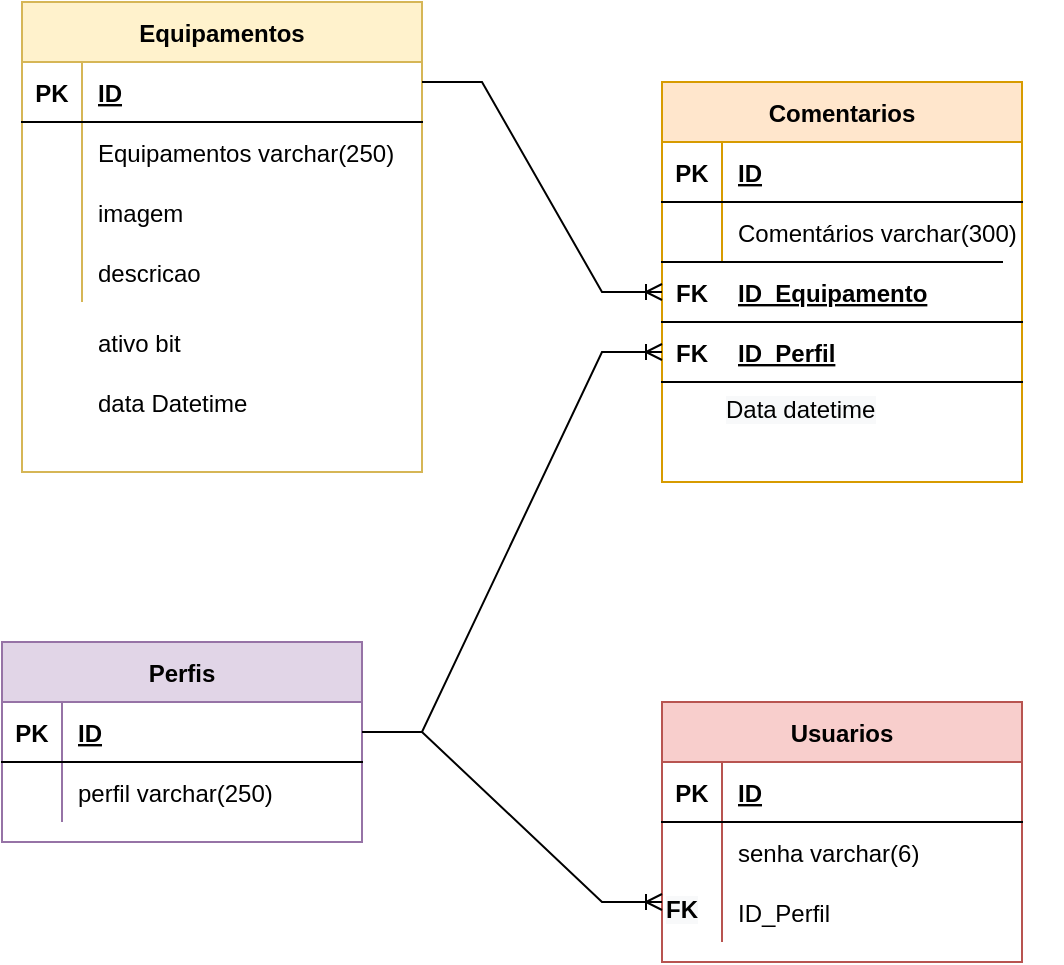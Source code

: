 <mxfile version="16.5.2" type="device" pages="2"><diagram id="Rhf1MVaJrxbI-EOl1gcf" name="Page-1"><mxGraphModel dx="898" dy="510" grid="1" gridSize="10" guides="1" tooltips="1" connect="1" arrows="1" fold="1" page="1" pageScale="1" pageWidth="827" pageHeight="1169" math="0" shadow="0"><root><mxCell id="0"/><mxCell id="1" parent="0"/><mxCell id="R2rygd52Bhd-hpBBWZIe-1" value="Equipamentos" style="shape=table;startSize=30;container=1;collapsible=1;childLayout=tableLayout;fixedRows=1;rowLines=0;fontStyle=1;align=center;resizeLast=1;fillColor=#fff2cc;strokeColor=#d6b656;" vertex="1" parent="1"><mxGeometry x="60" y="90" width="200" height="235" as="geometry"/></mxCell><mxCell id="R2rygd52Bhd-hpBBWZIe-2" value="" style="shape=tableRow;horizontal=0;startSize=0;swimlaneHead=0;swimlaneBody=0;fillColor=none;collapsible=0;dropTarget=0;points=[[0,0.5],[1,0.5]];portConstraint=eastwest;top=0;left=0;right=0;bottom=1;" vertex="1" parent="R2rygd52Bhd-hpBBWZIe-1"><mxGeometry y="30" width="200" height="30" as="geometry"/></mxCell><mxCell id="R2rygd52Bhd-hpBBWZIe-3" value="PK" style="shape=partialRectangle;connectable=0;fillColor=none;top=0;left=0;bottom=0;right=0;fontStyle=1;overflow=hidden;" vertex="1" parent="R2rygd52Bhd-hpBBWZIe-2"><mxGeometry width="30" height="30" as="geometry"><mxRectangle width="30" height="30" as="alternateBounds"/></mxGeometry></mxCell><mxCell id="R2rygd52Bhd-hpBBWZIe-4" value="ID" style="shape=partialRectangle;connectable=0;fillColor=none;top=0;left=0;bottom=0;right=0;align=left;spacingLeft=6;fontStyle=5;overflow=hidden;" vertex="1" parent="R2rygd52Bhd-hpBBWZIe-2"><mxGeometry x="30" width="170" height="30" as="geometry"><mxRectangle width="170" height="30" as="alternateBounds"/></mxGeometry></mxCell><mxCell id="R2rygd52Bhd-hpBBWZIe-5" value="" style="shape=tableRow;horizontal=0;startSize=0;swimlaneHead=0;swimlaneBody=0;fillColor=none;collapsible=0;dropTarget=0;points=[[0,0.5],[1,0.5]];portConstraint=eastwest;top=0;left=0;right=0;bottom=0;" vertex="1" parent="R2rygd52Bhd-hpBBWZIe-1"><mxGeometry y="60" width="200" height="30" as="geometry"/></mxCell><mxCell id="R2rygd52Bhd-hpBBWZIe-6" value="" style="shape=partialRectangle;connectable=0;fillColor=none;top=0;left=0;bottom=0;right=0;editable=1;overflow=hidden;" vertex="1" parent="R2rygd52Bhd-hpBBWZIe-5"><mxGeometry width="30" height="30" as="geometry"><mxRectangle width="30" height="30" as="alternateBounds"/></mxGeometry></mxCell><mxCell id="R2rygd52Bhd-hpBBWZIe-7" value="Equipamentos varchar(250)" style="shape=partialRectangle;connectable=0;fillColor=none;top=0;left=0;bottom=0;right=0;align=left;spacingLeft=6;overflow=hidden;" vertex="1" parent="R2rygd52Bhd-hpBBWZIe-5"><mxGeometry x="30" width="170" height="30" as="geometry"><mxRectangle width="170" height="30" as="alternateBounds"/></mxGeometry></mxCell><mxCell id="R2rygd52Bhd-hpBBWZIe-8" value="" style="shape=tableRow;horizontal=0;startSize=0;swimlaneHead=0;swimlaneBody=0;fillColor=none;collapsible=0;dropTarget=0;points=[[0,0.5],[1,0.5]];portConstraint=eastwest;top=0;left=0;right=0;bottom=0;" vertex="1" parent="R2rygd52Bhd-hpBBWZIe-1"><mxGeometry y="90" width="200" height="30" as="geometry"/></mxCell><mxCell id="R2rygd52Bhd-hpBBWZIe-9" value="" style="shape=partialRectangle;connectable=0;fillColor=none;top=0;left=0;bottom=0;right=0;editable=1;overflow=hidden;" vertex="1" parent="R2rygd52Bhd-hpBBWZIe-8"><mxGeometry width="30" height="30" as="geometry"><mxRectangle width="30" height="30" as="alternateBounds"/></mxGeometry></mxCell><mxCell id="R2rygd52Bhd-hpBBWZIe-10" value="imagem " style="shape=partialRectangle;connectable=0;fillColor=none;top=0;left=0;bottom=0;right=0;align=left;spacingLeft=6;overflow=hidden;" vertex="1" parent="R2rygd52Bhd-hpBBWZIe-8"><mxGeometry x="30" width="170" height="30" as="geometry"><mxRectangle width="170" height="30" as="alternateBounds"/></mxGeometry></mxCell><mxCell id="R2rygd52Bhd-hpBBWZIe-11" value="" style="shape=tableRow;horizontal=0;startSize=0;swimlaneHead=0;swimlaneBody=0;fillColor=none;collapsible=0;dropTarget=0;points=[[0,0.5],[1,0.5]];portConstraint=eastwest;top=0;left=0;right=0;bottom=0;" vertex="1" parent="R2rygd52Bhd-hpBBWZIe-1"><mxGeometry y="120" width="200" height="30" as="geometry"/></mxCell><mxCell id="R2rygd52Bhd-hpBBWZIe-12" value="" style="shape=partialRectangle;connectable=0;fillColor=none;top=0;left=0;bottom=0;right=0;editable=1;overflow=hidden;" vertex="1" parent="R2rygd52Bhd-hpBBWZIe-11"><mxGeometry width="30" height="30" as="geometry"><mxRectangle width="30" height="30" as="alternateBounds"/></mxGeometry></mxCell><mxCell id="R2rygd52Bhd-hpBBWZIe-13" value="descricao" style="shape=partialRectangle;connectable=0;fillColor=none;top=0;left=0;bottom=0;right=0;align=left;spacingLeft=6;overflow=hidden;" vertex="1" parent="R2rygd52Bhd-hpBBWZIe-11"><mxGeometry x="30" width="170" height="30" as="geometry"><mxRectangle width="170" height="30" as="alternateBounds"/></mxGeometry></mxCell><mxCell id="R2rygd52Bhd-hpBBWZIe-26" value="Usuarios" style="shape=table;startSize=30;container=1;collapsible=1;childLayout=tableLayout;fixedRows=1;rowLines=0;fontStyle=1;align=center;resizeLast=1;fillColor=#f8cecc;strokeColor=#b85450;" vertex="1" parent="1"><mxGeometry x="380" y="440" width="180" height="130" as="geometry"/></mxCell><mxCell id="R2rygd52Bhd-hpBBWZIe-27" value="" style="shape=tableRow;horizontal=0;startSize=0;swimlaneHead=0;swimlaneBody=0;fillColor=none;collapsible=0;dropTarget=0;points=[[0,0.5],[1,0.5]];portConstraint=eastwest;top=0;left=0;right=0;bottom=1;" vertex="1" parent="R2rygd52Bhd-hpBBWZIe-26"><mxGeometry y="30" width="180" height="30" as="geometry"/></mxCell><mxCell id="R2rygd52Bhd-hpBBWZIe-28" value="PK" style="shape=partialRectangle;connectable=0;fillColor=none;top=0;left=0;bottom=0;right=0;fontStyle=1;overflow=hidden;" vertex="1" parent="R2rygd52Bhd-hpBBWZIe-27"><mxGeometry width="30" height="30" as="geometry"><mxRectangle width="30" height="30" as="alternateBounds"/></mxGeometry></mxCell><mxCell id="R2rygd52Bhd-hpBBWZIe-29" value="ID" style="shape=partialRectangle;connectable=0;fillColor=none;top=0;left=0;bottom=0;right=0;align=left;spacingLeft=6;fontStyle=5;overflow=hidden;" vertex="1" parent="R2rygd52Bhd-hpBBWZIe-27"><mxGeometry x="30" width="150" height="30" as="geometry"><mxRectangle width="150" height="30" as="alternateBounds"/></mxGeometry></mxCell><mxCell id="R2rygd52Bhd-hpBBWZIe-30" value="" style="shape=tableRow;horizontal=0;startSize=0;swimlaneHead=0;swimlaneBody=0;fillColor=none;collapsible=0;dropTarget=0;points=[[0,0.5],[1,0.5]];portConstraint=eastwest;top=0;left=0;right=0;bottom=0;" vertex="1" parent="R2rygd52Bhd-hpBBWZIe-26"><mxGeometry y="60" width="180" height="30" as="geometry"/></mxCell><mxCell id="R2rygd52Bhd-hpBBWZIe-31" value="" style="shape=partialRectangle;connectable=0;fillColor=none;top=0;left=0;bottom=0;right=0;editable=1;overflow=hidden;" vertex="1" parent="R2rygd52Bhd-hpBBWZIe-30"><mxGeometry width="30" height="30" as="geometry"><mxRectangle width="30" height="30" as="alternateBounds"/></mxGeometry></mxCell><mxCell id="R2rygd52Bhd-hpBBWZIe-32" value="senha varchar(6)" style="shape=partialRectangle;connectable=0;fillColor=none;top=0;left=0;bottom=0;right=0;align=left;spacingLeft=6;overflow=hidden;" vertex="1" parent="R2rygd52Bhd-hpBBWZIe-30"><mxGeometry x="30" width="150" height="30" as="geometry"><mxRectangle width="150" height="30" as="alternateBounds"/></mxGeometry></mxCell><mxCell id="R2rygd52Bhd-hpBBWZIe-33" value="" style="shape=tableRow;horizontal=0;startSize=0;swimlaneHead=0;swimlaneBody=0;fillColor=none;collapsible=0;dropTarget=0;points=[[0,0.5],[1,0.5]];portConstraint=eastwest;top=0;left=0;right=0;bottom=0;" vertex="1" parent="R2rygd52Bhd-hpBBWZIe-26"><mxGeometry y="90" width="180" height="30" as="geometry"/></mxCell><mxCell id="R2rygd52Bhd-hpBBWZIe-34" value="" style="shape=partialRectangle;connectable=0;fillColor=none;top=0;left=0;bottom=0;right=0;editable=1;overflow=hidden;" vertex="1" parent="R2rygd52Bhd-hpBBWZIe-33"><mxGeometry width="30" height="30" as="geometry"><mxRectangle width="30" height="30" as="alternateBounds"/></mxGeometry></mxCell><mxCell id="R2rygd52Bhd-hpBBWZIe-35" value="ID_Perfil" style="shape=partialRectangle;connectable=0;fillColor=none;top=0;left=0;bottom=0;right=0;align=left;spacingLeft=6;overflow=hidden;" vertex="1" parent="R2rygd52Bhd-hpBBWZIe-33"><mxGeometry x="30" width="150" height="30" as="geometry"><mxRectangle width="150" height="30" as="alternateBounds"/></mxGeometry></mxCell><mxCell id="R2rygd52Bhd-hpBBWZIe-39" value="Perfis" style="shape=table;startSize=30;container=1;collapsible=1;childLayout=tableLayout;fixedRows=1;rowLines=0;fontStyle=1;align=center;resizeLast=1;fillColor=#e1d5e7;strokeColor=#9673a6;" vertex="1" parent="1"><mxGeometry x="50" y="410" width="180" height="100" as="geometry"/></mxCell><mxCell id="R2rygd52Bhd-hpBBWZIe-40" value="" style="shape=tableRow;horizontal=0;startSize=0;swimlaneHead=0;swimlaneBody=0;fillColor=none;collapsible=0;dropTarget=0;points=[[0,0.5],[1,0.5]];portConstraint=eastwest;top=0;left=0;right=0;bottom=1;" vertex="1" parent="R2rygd52Bhd-hpBBWZIe-39"><mxGeometry y="30" width="180" height="30" as="geometry"/></mxCell><mxCell id="R2rygd52Bhd-hpBBWZIe-41" value="PK" style="shape=partialRectangle;connectable=0;fillColor=none;top=0;left=0;bottom=0;right=0;fontStyle=1;overflow=hidden;" vertex="1" parent="R2rygd52Bhd-hpBBWZIe-40"><mxGeometry width="30" height="30" as="geometry"><mxRectangle width="30" height="30" as="alternateBounds"/></mxGeometry></mxCell><mxCell id="R2rygd52Bhd-hpBBWZIe-42" value="ID" style="shape=partialRectangle;connectable=0;fillColor=none;top=0;left=0;bottom=0;right=0;align=left;spacingLeft=6;fontStyle=5;overflow=hidden;" vertex="1" parent="R2rygd52Bhd-hpBBWZIe-40"><mxGeometry x="30" width="150" height="30" as="geometry"><mxRectangle width="150" height="30" as="alternateBounds"/></mxGeometry></mxCell><mxCell id="R2rygd52Bhd-hpBBWZIe-43" value="" style="shape=tableRow;horizontal=0;startSize=0;swimlaneHead=0;swimlaneBody=0;fillColor=none;collapsible=0;dropTarget=0;points=[[0,0.5],[1,0.5]];portConstraint=eastwest;top=0;left=0;right=0;bottom=0;" vertex="1" parent="R2rygd52Bhd-hpBBWZIe-39"><mxGeometry y="60" width="180" height="30" as="geometry"/></mxCell><mxCell id="R2rygd52Bhd-hpBBWZIe-44" value="" style="shape=partialRectangle;connectable=0;fillColor=none;top=0;left=0;bottom=0;right=0;editable=1;overflow=hidden;" vertex="1" parent="R2rygd52Bhd-hpBBWZIe-43"><mxGeometry width="30" height="30" as="geometry"><mxRectangle width="30" height="30" as="alternateBounds"/></mxGeometry></mxCell><mxCell id="R2rygd52Bhd-hpBBWZIe-45" value="perfil varchar(250)" style="shape=partialRectangle;connectable=0;fillColor=none;top=0;left=0;bottom=0;right=0;align=left;spacingLeft=6;overflow=hidden;" vertex="1" parent="R2rygd52Bhd-hpBBWZIe-43"><mxGeometry x="30" width="150" height="30" as="geometry"><mxRectangle width="150" height="30" as="alternateBounds"/></mxGeometry></mxCell><mxCell id="R2rygd52Bhd-hpBBWZIe-52" value="Comentarios" style="shape=table;startSize=30;container=1;collapsible=1;childLayout=tableLayout;fixedRows=1;rowLines=0;fontStyle=1;align=center;resizeLast=1;fillColor=#ffe6cc;strokeColor=#d79b00;" vertex="1" parent="1"><mxGeometry x="380" y="130" width="180" height="200" as="geometry"/></mxCell><mxCell id="R2rygd52Bhd-hpBBWZIe-53" value="" style="shape=tableRow;horizontal=0;startSize=0;swimlaneHead=0;swimlaneBody=0;fillColor=none;collapsible=0;dropTarget=0;points=[[0,0.5],[1,0.5]];portConstraint=eastwest;top=0;left=0;right=0;bottom=1;" vertex="1" parent="R2rygd52Bhd-hpBBWZIe-52"><mxGeometry y="30" width="180" height="30" as="geometry"/></mxCell><mxCell id="R2rygd52Bhd-hpBBWZIe-54" value="PK" style="shape=partialRectangle;connectable=0;fillColor=none;top=0;left=0;bottom=0;right=0;fontStyle=1;overflow=hidden;" vertex="1" parent="R2rygd52Bhd-hpBBWZIe-53"><mxGeometry width="30" height="30" as="geometry"><mxRectangle width="30" height="30" as="alternateBounds"/></mxGeometry></mxCell><mxCell id="R2rygd52Bhd-hpBBWZIe-55" value="ID" style="shape=partialRectangle;connectable=0;fillColor=none;top=0;left=0;bottom=0;right=0;align=left;spacingLeft=6;fontStyle=5;overflow=hidden;" vertex="1" parent="R2rygd52Bhd-hpBBWZIe-53"><mxGeometry x="30" width="150" height="30" as="geometry"><mxRectangle width="150" height="30" as="alternateBounds"/></mxGeometry></mxCell><mxCell id="R2rygd52Bhd-hpBBWZIe-56" value="" style="shape=tableRow;horizontal=0;startSize=0;swimlaneHead=0;swimlaneBody=0;fillColor=none;collapsible=0;dropTarget=0;points=[[0,0.5],[1,0.5]];portConstraint=eastwest;top=0;left=0;right=0;bottom=0;" vertex="1" parent="R2rygd52Bhd-hpBBWZIe-52"><mxGeometry y="60" width="180" height="30" as="geometry"/></mxCell><mxCell id="R2rygd52Bhd-hpBBWZIe-57" value="" style="shape=partialRectangle;connectable=0;fillColor=none;top=0;left=0;bottom=0;right=0;editable=1;overflow=hidden;" vertex="1" parent="R2rygd52Bhd-hpBBWZIe-56"><mxGeometry width="30" height="30" as="geometry"><mxRectangle width="30" height="30" as="alternateBounds"/></mxGeometry></mxCell><mxCell id="R2rygd52Bhd-hpBBWZIe-58" value="Comentários varchar(300)" style="shape=partialRectangle;connectable=0;fillColor=none;top=0;left=0;bottom=0;right=0;align=left;spacingLeft=6;overflow=hidden;" vertex="1" parent="R2rygd52Bhd-hpBBWZIe-56"><mxGeometry x="30" width="150" height="30" as="geometry"><mxRectangle width="150" height="30" as="alternateBounds"/></mxGeometry></mxCell><mxCell id="R2rygd52Bhd-hpBBWZIe-69" value="" style="shape=tableRow;horizontal=0;startSize=0;swimlaneHead=0;swimlaneBody=0;fillColor=none;collapsible=0;dropTarget=0;points=[[0,0.5],[1,0.5]];portConstraint=eastwest;top=0;left=0;right=0;bottom=1;" vertex="1" parent="1"><mxGeometry x="380" y="160" width="170" height="30" as="geometry"/></mxCell><mxCell id="R2rygd52Bhd-hpBBWZIe-72" value="" style="shape=tableRow;horizontal=0;startSize=0;swimlaneHead=0;swimlaneBody=0;fillColor=none;collapsible=0;dropTarget=0;points=[[0,0.5],[1,0.5]];portConstraint=eastwest;top=0;left=0;right=0;bottom=1;" vertex="1" parent="1"><mxGeometry x="380" y="220" width="180" height="30" as="geometry"/></mxCell><mxCell id="R2rygd52Bhd-hpBBWZIe-73" value="FK" style="shape=partialRectangle;connectable=0;fillColor=none;top=0;left=0;bottom=0;right=0;fontStyle=1;overflow=hidden;" vertex="1" parent="R2rygd52Bhd-hpBBWZIe-72"><mxGeometry width="30" height="30" as="geometry"><mxRectangle width="30" height="30" as="alternateBounds"/></mxGeometry></mxCell><mxCell id="R2rygd52Bhd-hpBBWZIe-74" value="ID_Equipamento" style="shape=partialRectangle;connectable=0;fillColor=none;top=0;left=0;bottom=0;right=0;align=left;spacingLeft=6;fontStyle=5;overflow=hidden;" vertex="1" parent="R2rygd52Bhd-hpBBWZIe-72"><mxGeometry x="30" width="150" height="30" as="geometry"><mxRectangle width="150" height="30" as="alternateBounds"/></mxGeometry></mxCell><mxCell id="R2rygd52Bhd-hpBBWZIe-75" value="" style="shape=tableRow;horizontal=0;startSize=0;swimlaneHead=0;swimlaneBody=0;fillColor=none;collapsible=0;dropTarget=0;points=[[0,0.5],[1,0.5]];portConstraint=eastwest;top=0;left=0;right=0;bottom=1;" vertex="1" parent="1"><mxGeometry x="380" y="190" width="170" height="30" as="geometry"/></mxCell><mxCell id="R2rygd52Bhd-hpBBWZIe-76" value="" style="shape=tableRow;horizontal=0;startSize=0;swimlaneHead=0;swimlaneBody=0;fillColor=none;collapsible=0;dropTarget=0;points=[[0,0.5],[1,0.5]];portConstraint=eastwest;top=0;left=0;right=0;bottom=1;" vertex="1" parent="1"><mxGeometry x="380" y="250" width="180" height="30" as="geometry"/></mxCell><mxCell id="R2rygd52Bhd-hpBBWZIe-77" value="FK" style="shape=partialRectangle;connectable=0;fillColor=none;top=0;left=0;bottom=0;right=0;fontStyle=1;overflow=hidden;" vertex="1" parent="R2rygd52Bhd-hpBBWZIe-76"><mxGeometry width="30" height="30" as="geometry"><mxRectangle width="30" height="30" as="alternateBounds"/></mxGeometry></mxCell><mxCell id="R2rygd52Bhd-hpBBWZIe-78" value="ID_Perfil" style="shape=partialRectangle;connectable=0;fillColor=none;top=0;left=0;bottom=0;right=0;align=left;spacingLeft=6;fontStyle=5;overflow=hidden;" vertex="1" parent="R2rygd52Bhd-hpBBWZIe-76"><mxGeometry x="30" width="150" height="30" as="geometry"><mxRectangle width="150" height="30" as="alternateBounds"/></mxGeometry></mxCell><mxCell id="R2rygd52Bhd-hpBBWZIe-79" value="&lt;span style=&quot;color: rgb(0 , 0 , 0) ; font-family: &amp;#34;helvetica&amp;#34; ; font-size: 12px ; font-style: normal ; font-weight: 400 ; letter-spacing: normal ; text-align: left ; text-indent: 0px ; text-transform: none ; word-spacing: 0px ; background-color: rgb(248 , 249 , 250) ; display: inline ; float: none&quot;&gt;Data datetime&lt;/span&gt;" style="text;whiteSpace=wrap;html=1;" vertex="1" parent="1"><mxGeometry x="410" y="280" width="170" height="30" as="geometry"/></mxCell><mxCell id="R2rygd52Bhd-hpBBWZIe-81" value="&lt;span style=&quot;color: rgb(0, 0, 0); font-family: helvetica; font-size: 12px; font-style: normal; font-weight: 700; letter-spacing: normal; text-align: center; text-indent: 0px; text-transform: none; word-spacing: 0px; background-color: rgb(248, 249, 250); display: inline; float: none;&quot;&gt;FK&lt;/span&gt;" style="text;whiteSpace=wrap;html=1;" vertex="1" parent="1"><mxGeometry x="380" y="530" width="54" height="20" as="geometry"/></mxCell><mxCell id="R2rygd52Bhd-hpBBWZIe-82" value="" style="shape=tableRow;horizontal=0;startSize=0;swimlaneHead=0;swimlaneBody=0;fillColor=none;collapsible=0;dropTarget=0;points=[[0,0.5],[1,0.5]];portConstraint=eastwest;top=0;left=0;right=0;bottom=0;" vertex="1" parent="1"><mxGeometry x="60" y="245" width="200" height="30" as="geometry"/></mxCell><mxCell id="R2rygd52Bhd-hpBBWZIe-83" value="" style="shape=partialRectangle;connectable=0;fillColor=none;top=0;left=0;bottom=0;right=0;editable=1;overflow=hidden;" vertex="1" parent="R2rygd52Bhd-hpBBWZIe-82"><mxGeometry width="30" height="30" as="geometry"><mxRectangle width="30" height="30" as="alternateBounds"/></mxGeometry></mxCell><mxCell id="R2rygd52Bhd-hpBBWZIe-84" value="ativo bit" style="shape=partialRectangle;connectable=0;fillColor=none;top=0;left=0;bottom=0;right=0;align=left;spacingLeft=6;overflow=hidden;" vertex="1" parent="R2rygd52Bhd-hpBBWZIe-82"><mxGeometry x="30" width="170" height="30" as="geometry"><mxRectangle width="170" height="30" as="alternateBounds"/></mxGeometry></mxCell><mxCell id="R2rygd52Bhd-hpBBWZIe-85" value="data Datetime" style="shape=partialRectangle;connectable=0;fillColor=none;top=0;left=0;bottom=0;right=0;align=left;spacingLeft=6;overflow=hidden;" vertex="1" parent="1"><mxGeometry x="90" y="275" width="170" height="30" as="geometry"><mxRectangle width="170" height="30" as="alternateBounds"/></mxGeometry></mxCell><mxCell id="R2rygd52Bhd-hpBBWZIe-86" value="" style="edgeStyle=entityRelationEdgeStyle;fontSize=12;html=1;endArrow=ERoneToMany;rounded=0;entryX=0;entryY=0.5;entryDx=0;entryDy=0;" edge="1" parent="1" target="R2rygd52Bhd-hpBBWZIe-72"><mxGeometry width="100" height="100" relative="1" as="geometry"><mxPoint x="260" y="130" as="sourcePoint"/><mxPoint x="360" y="30" as="targetPoint"/></mxGeometry></mxCell><mxCell id="R2rygd52Bhd-hpBBWZIe-87" value="" style="edgeStyle=entityRelationEdgeStyle;fontSize=12;html=1;endArrow=ERoneToMany;rounded=0;entryX=0;entryY=0.5;entryDx=0;entryDy=0;exitX=1;exitY=0.5;exitDx=0;exitDy=0;" edge="1" parent="1" source="R2rygd52Bhd-hpBBWZIe-40" target="R2rygd52Bhd-hpBBWZIe-81"><mxGeometry width="100" height="100" relative="1" as="geometry"><mxPoint x="260" y="212.5" as="sourcePoint"/><mxPoint x="380" y="317.5" as="targetPoint"/></mxGeometry></mxCell><mxCell id="R2rygd52Bhd-hpBBWZIe-88" value="" style="edgeStyle=entityRelationEdgeStyle;fontSize=12;html=1;endArrow=ERoneToMany;rounded=0;entryX=0;entryY=0.5;entryDx=0;entryDy=0;exitX=1;exitY=0.5;exitDx=0;exitDy=0;" edge="1" parent="1" source="R2rygd52Bhd-hpBBWZIe-40" target="R2rygd52Bhd-hpBBWZIe-76"><mxGeometry width="100" height="100" relative="1" as="geometry"><mxPoint x="280" y="150" as="sourcePoint"/><mxPoint x="400" y="255" as="targetPoint"/></mxGeometry></mxCell></root></mxGraphModel></diagram><diagram id="ZS88r6yzJjzq3m2MG4NJ" name="Page-2"><mxGraphModel dx="2110" dy="729" grid="1" gridSize="10" guides="1" tooltips="1" connect="1" arrows="1" fold="1" page="1" pageScale="1" pageWidth="827" pageHeight="1169" math="0" shadow="0"><root><mxCell id="rPn6YprjpCvaH5WS6ZQ4-0"/><mxCell id="rPn6YprjpCvaH5WS6ZQ4-1" parent="rPn6YprjpCvaH5WS6ZQ4-0"/><mxCell id="FHNnfEzgbARCGBZTAiEc-7" style="edgeStyle=orthogonalEdgeStyle;rounded=0;orthogonalLoop=1;jettySize=auto;html=1;entryX=0.5;entryY=0;entryDx=0;entryDy=0;" edge="1" parent="rPn6YprjpCvaH5WS6ZQ4-1" source="FHNnfEzgbARCGBZTAiEc-0" target="FHNnfEzgbARCGBZTAiEc-1"><mxGeometry relative="1" as="geometry"/></mxCell><mxCell id="FHNnfEzgbARCGBZTAiEc-0" value="" style="strokeWidth=2;html=1;shape=mxgraph.flowchart.start_2;whiteSpace=wrap;fillColor=#030303;" vertex="1" parent="rPn6YprjpCvaH5WS6ZQ4-1"><mxGeometry x="385" y="100" width="30" height="30" as="geometry"/></mxCell><mxCell id="FHNnfEzgbARCGBZTAiEc-8" style="edgeStyle=orthogonalEdgeStyle;rounded=0;orthogonalLoop=1;jettySize=auto;html=1;" edge="1" parent="rPn6YprjpCvaH5WS6ZQ4-1" source="FHNnfEzgbARCGBZTAiEc-1" target="FHNnfEzgbARCGBZTAiEc-2"><mxGeometry relative="1" as="geometry"/></mxCell><mxCell id="FHNnfEzgbARCGBZTAiEc-1" value="Logar na aplicação" style="html=1;dashed=0;whitespace=wrap;" vertex="1" parent="rPn6YprjpCvaH5WS6ZQ4-1"><mxGeometry x="330" y="200" width="140" height="80" as="geometry"/></mxCell><mxCell id="FHNnfEzgbARCGBZTAiEc-9" style="edgeStyle=orthogonalEdgeStyle;rounded=0;orthogonalLoop=1;jettySize=auto;html=1;" edge="1" parent="rPn6YprjpCvaH5WS6ZQ4-1" source="FHNnfEzgbARCGBZTAiEc-2"><mxGeometry relative="1" as="geometry"><mxPoint x="510" y="375" as="targetPoint"/></mxGeometry></mxCell><mxCell id="FHNnfEzgbARCGBZTAiEc-10" style="edgeStyle=orthogonalEdgeStyle;rounded=0;orthogonalLoop=1;jettySize=auto;html=1;entryX=1;entryY=0.5;entryDx=0;entryDy=0;" edge="1" parent="rPn6YprjpCvaH5WS6ZQ4-1" source="FHNnfEzgbARCGBZTAiEc-2" target="FHNnfEzgbARCGBZTAiEc-3"><mxGeometry relative="1" as="geometry"/></mxCell><mxCell id="FHNnfEzgbARCGBZTAiEc-2" value="Senha correta?" style="shape=rhombus;html=1;dashed=0;whitespace=wrap;perimeter=rhombusPerimeter;fillColor=#e1d5e7;strokeColor=#9673a6;" vertex="1" parent="rPn6YprjpCvaH5WS6ZQ4-1"><mxGeometry x="335" y="330" width="130" height="90" as="geometry"/></mxCell><mxCell id="FHNnfEzgbARCGBZTAiEc-11" style="edgeStyle=orthogonalEdgeStyle;rounded=0;orthogonalLoop=1;jettySize=auto;html=1;" edge="1" parent="rPn6YprjpCvaH5WS6ZQ4-1" source="FHNnfEzgbARCGBZTAiEc-3" target="FHNnfEzgbARCGBZTAiEc-5"><mxGeometry relative="1" as="geometry"/></mxCell><mxCell id="FHNnfEzgbARCGBZTAiEc-22" style="edgeStyle=orthogonalEdgeStyle;rounded=0;orthogonalLoop=1;jettySize=auto;html=1;entryX=0.5;entryY=1;entryDx=0;entryDy=0;" edge="1" parent="rPn6YprjpCvaH5WS6ZQ4-1" source="FHNnfEzgbARCGBZTAiEc-3" target="FHNnfEzgbARCGBZTAiEc-21"><mxGeometry relative="1" as="geometry"><mxPoint y="290" as="targetPoint"/></mxGeometry></mxCell><mxCell id="FHNnfEzgbARCGBZTAiEc-3" value="Listar equipamentos" style="html=1;dashed=0;whitespace=wrap;" vertex="1" parent="rPn6YprjpCvaH5WS6ZQ4-1"><mxGeometry x="120" y="340" width="150" height="70" as="geometry"/></mxCell><mxCell id="FHNnfEzgbARCGBZTAiEc-34" style="edgeStyle=orthogonalEdgeStyle;rounded=0;orthogonalLoop=1;jettySize=auto;html=1;entryX=1;entryY=0.5;entryDx=0;entryDy=0;entryPerimeter=0;" edge="1" parent="rPn6YprjpCvaH5WS6ZQ4-1" source="FHNnfEzgbARCGBZTAiEc-4" target="FHNnfEzgbARCGBZTAiEc-0"><mxGeometry relative="1" as="geometry"><Array as="points"><mxPoint x="595" y="115"/></Array></mxGeometry></mxCell><mxCell id="FHNnfEzgbARCGBZTAiEc-4" value="Retornar mensagem de erro" style="html=1;dashed=0;whitespace=wrap;" vertex="1" parent="rPn6YprjpCvaH5WS6ZQ4-1"><mxGeometry x="510" y="340" width="170" height="70" as="geometry"/></mxCell><mxCell id="FHNnfEzgbARCGBZTAiEc-16" style="edgeStyle=orthogonalEdgeStyle;rounded=0;orthogonalLoop=1;jettySize=auto;html=1;entryX=0.5;entryY=0;entryDx=0;entryDy=0;" edge="1" parent="rPn6YprjpCvaH5WS6ZQ4-1" source="FHNnfEzgbARCGBZTAiEc-5" target="FHNnfEzgbARCGBZTAiEc-15"><mxGeometry relative="1" as="geometry"/></mxCell><mxCell id="FHNnfEzgbARCGBZTAiEc-20" style="edgeStyle=orthogonalEdgeStyle;rounded=0;orthogonalLoop=1;jettySize=auto;html=1;entryX=0.5;entryY=0;entryDx=0;entryDy=0;" edge="1" parent="rPn6YprjpCvaH5WS6ZQ4-1" source="FHNnfEzgbARCGBZTAiEc-5" target="FHNnfEzgbARCGBZTAiEc-19"><mxGeometry relative="1" as="geometry"/></mxCell><mxCell id="FHNnfEzgbARCGBZTAiEc-30" style="edgeStyle=orthogonalEdgeStyle;rounded=0;orthogonalLoop=1;jettySize=auto;html=1;entryX=0.5;entryY=0;entryDx=0;entryDy=0;entryPerimeter=0;" edge="1" parent="rPn6YprjpCvaH5WS6ZQ4-1" source="FHNnfEzgbARCGBZTAiEc-5" target="FHNnfEzgbARCGBZTAiEc-24"><mxGeometry relative="1" as="geometry"/></mxCell><mxCell id="FHNnfEzgbARCGBZTAiEc-5" value="Cadastrar equipamento" style="html=1;dashed=0;whitespace=wrap;" vertex="1" parent="rPn6YprjpCvaH5WS6ZQ4-1"><mxGeometry x="125" y="490" width="140" height="80" as="geometry"/></mxCell><mxCell id="FHNnfEzgbARCGBZTAiEc-28" style="edgeStyle=orthogonalEdgeStyle;rounded=0;orthogonalLoop=1;jettySize=auto;html=1;entryX=1;entryY=0.5;entryDx=0;entryDy=0;entryPerimeter=0;" edge="1" parent="rPn6YprjpCvaH5WS6ZQ4-1" source="FHNnfEzgbARCGBZTAiEc-6" target="FHNnfEzgbARCGBZTAiEc-24"><mxGeometry relative="1" as="geometry"><Array as="points"><mxPoint x="390" y="935"/></Array></mxGeometry></mxCell><mxCell id="FHNnfEzgbARCGBZTAiEc-32" style="edgeStyle=orthogonalEdgeStyle;rounded=0;orthogonalLoop=1;jettySize=auto;html=1;entryX=0;entryY=0.5;entryDx=0;entryDy=0;" edge="1" parent="rPn6YprjpCvaH5WS6ZQ4-1" source="FHNnfEzgbARCGBZTAiEc-6" target="FHNnfEzgbARCGBZTAiEc-31"><mxGeometry relative="1" as="geometry"/></mxCell><mxCell id="FHNnfEzgbARCGBZTAiEc-6" value="Comentar equipamento" style="html=1;dashed=0;whitespace=wrap;" vertex="1" parent="rPn6YprjpCvaH5WS6ZQ4-1"><mxGeometry x="320" y="760" width="140" height="70" as="geometry"/></mxCell><mxCell id="FHNnfEzgbARCGBZTAiEc-12" value="SIM" style="text;html=1;strokeColor=none;fillColor=none;align=center;verticalAlign=middle;whiteSpace=wrap;rounded=0;" vertex="1" parent="rPn6YprjpCvaH5WS6ZQ4-1"><mxGeometry x="280" y="350" width="60" height="30" as="geometry"/></mxCell><mxCell id="FHNnfEzgbARCGBZTAiEc-14" value="NÃO" style="text;html=1;strokeColor=none;fillColor=none;align=center;verticalAlign=middle;whiteSpace=wrap;rounded=0;" vertex="1" parent="rPn6YprjpCvaH5WS6ZQ4-1"><mxGeometry x="450" y="350" width="60" height="30" as="geometry"/></mxCell><mxCell id="FHNnfEzgbARCGBZTAiEc-17" style="edgeStyle=orthogonalEdgeStyle;rounded=0;orthogonalLoop=1;jettySize=auto;html=1;" edge="1" parent="rPn6YprjpCvaH5WS6ZQ4-1" source="FHNnfEzgbARCGBZTAiEc-15" target="FHNnfEzgbARCGBZTAiEc-6"><mxGeometry relative="1" as="geometry"/></mxCell><mxCell id="FHNnfEzgbARCGBZTAiEc-29" style="edgeStyle=orthogonalEdgeStyle;rounded=0;orthogonalLoop=1;jettySize=auto;html=1;entryX=0.5;entryY=0;entryDx=0;entryDy=0;entryPerimeter=0;" edge="1" parent="rPn6YprjpCvaH5WS6ZQ4-1" source="FHNnfEzgbARCGBZTAiEc-15" target="FHNnfEzgbARCGBZTAiEc-24"><mxGeometry relative="1" as="geometry"/></mxCell><mxCell id="FHNnfEzgbARCGBZTAiEc-15" value="Listar comentarios do equipamento" style="rounded=0;whiteSpace=wrap;html=1;" vertex="1" parent="rPn6YprjpCvaH5WS6ZQ4-1"><mxGeometry x="335" y="600" width="110" height="60" as="geometry"/></mxCell><mxCell id="FHNnfEzgbARCGBZTAiEc-27" style="edgeStyle=orthogonalEdgeStyle;rounded=0;orthogonalLoop=1;jettySize=auto;html=1;entryX=0;entryY=0.5;entryDx=0;entryDy=0;entryPerimeter=0;" edge="1" parent="rPn6YprjpCvaH5WS6ZQ4-1" source="FHNnfEzgbARCGBZTAiEc-19" target="FHNnfEzgbARCGBZTAiEc-24"><mxGeometry relative="1" as="geometry"><Array as="points"><mxPoint x="40" y="935"/></Array></mxGeometry></mxCell><mxCell id="FHNnfEzgbARCGBZTAiEc-19" value="Excluir equipamento" style="rounded=0;whiteSpace=wrap;html=1;" vertex="1" parent="rPn6YprjpCvaH5WS6ZQ4-1"><mxGeometry x="-10" y="700" width="120" height="60" as="geometry"/></mxCell><mxCell id="FHNnfEzgbARCGBZTAiEc-23" style="edgeStyle=orthogonalEdgeStyle;rounded=0;orthogonalLoop=1;jettySize=auto;html=1;entryX=0;entryY=0.5;entryDx=0;entryDy=0;entryPerimeter=0;" edge="1" parent="rPn6YprjpCvaH5WS6ZQ4-1" source="FHNnfEzgbARCGBZTAiEc-21" target="FHNnfEzgbARCGBZTAiEc-0"><mxGeometry relative="1" as="geometry"><Array as="points"><mxPoint x="20" y="115"/></Array></mxGeometry></mxCell><mxCell id="FHNnfEzgbARCGBZTAiEc-21" value="Sair da aplicação" style="rounded=0;whiteSpace=wrap;html=1;" vertex="1" parent="rPn6YprjpCvaH5WS6ZQ4-1"><mxGeometry x="-40" y="220" width="120" height="60" as="geometry"/></mxCell><mxCell id="FHNnfEzgbARCGBZTAiEc-26" value="" style="group" vertex="1" connectable="0" parent="rPn6YprjpCvaH5WS6ZQ4-1"><mxGeometry x="180" y="920" width="30" height="30" as="geometry"/></mxCell><mxCell id="FHNnfEzgbARCGBZTAiEc-24" value="" style="strokeWidth=2;html=1;shape=mxgraph.flowchart.start_2;whiteSpace=wrap;" vertex="1" parent="FHNnfEzgbARCGBZTAiEc-26"><mxGeometry width="30" height="30" as="geometry"/></mxCell><mxCell id="FHNnfEzgbARCGBZTAiEc-25" value="" style="strokeWidth=2;html=1;shape=mxgraph.flowchart.start_2;whiteSpace=wrap;fillColor=#080808;" vertex="1" parent="FHNnfEzgbARCGBZTAiEc-26"><mxGeometry x="5" y="5" width="20" height="20" as="geometry"/></mxCell><mxCell id="FHNnfEzgbARCGBZTAiEc-33" style="edgeStyle=orthogonalEdgeStyle;rounded=0;orthogonalLoop=1;jettySize=auto;html=1;entryX=1;entryY=0.5;entryDx=0;entryDy=0;entryPerimeter=0;" edge="1" parent="rPn6YprjpCvaH5WS6ZQ4-1" source="FHNnfEzgbARCGBZTAiEc-31" target="FHNnfEzgbARCGBZTAiEc-24"><mxGeometry relative="1" as="geometry"><mxPoint x="220" y="935" as="targetPoint"/><Array as="points"><mxPoint x="618" y="935"/></Array></mxGeometry></mxCell><mxCell id="FHNnfEzgbARCGBZTAiEc-31" value="Excluir comentario" style="html=1;dashed=0;whitespace=wrap;fillColor=none;" vertex="1" parent="rPn6YprjpCvaH5WS6ZQ4-1"><mxGeometry x="550" y="762.5" width="135" height="65" as="geometry"/></mxCell></root></mxGraphModel></diagram></mxfile>